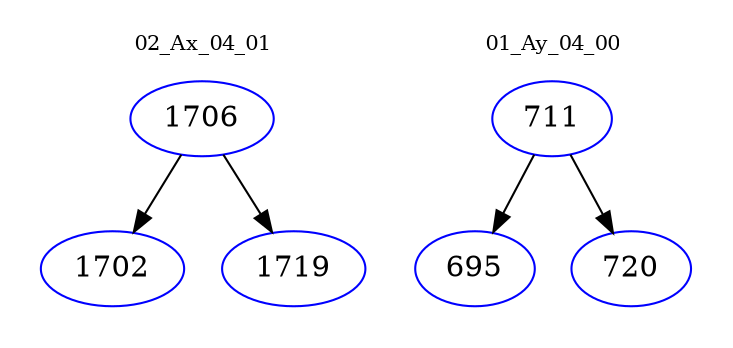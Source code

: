 digraph{
subgraph cluster_0 {
color = white
label = "02_Ax_04_01";
fontsize=10;
T0_1706 [label="1706", color="blue"]
T0_1706 -> T0_1702 [color="black"]
T0_1702 [label="1702", color="blue"]
T0_1706 -> T0_1719 [color="black"]
T0_1719 [label="1719", color="blue"]
}
subgraph cluster_1 {
color = white
label = "01_Ay_04_00";
fontsize=10;
T1_711 [label="711", color="blue"]
T1_711 -> T1_695 [color="black"]
T1_695 [label="695", color="blue"]
T1_711 -> T1_720 [color="black"]
T1_720 [label="720", color="blue"]
}
}
